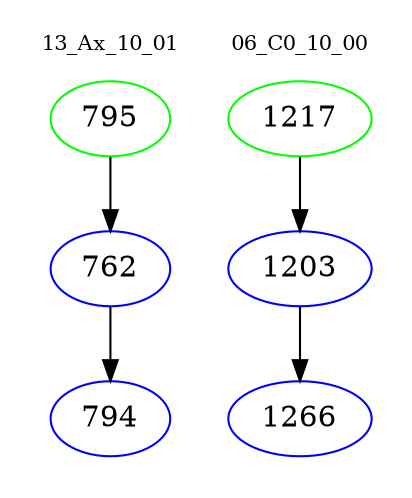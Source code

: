 digraph{
subgraph cluster_0 {
color = white
label = "13_Ax_10_01";
fontsize=10;
T0_795 [label="795", color="green"]
T0_795 -> T0_762 [color="black"]
T0_762 [label="762", color="blue"]
T0_762 -> T0_794 [color="black"]
T0_794 [label="794", color="blue"]
}
subgraph cluster_1 {
color = white
label = "06_C0_10_00";
fontsize=10;
T1_1217 [label="1217", color="green"]
T1_1217 -> T1_1203 [color="black"]
T1_1203 [label="1203", color="blue"]
T1_1203 -> T1_1266 [color="black"]
T1_1266 [label="1266", color="blue"]
}
}
